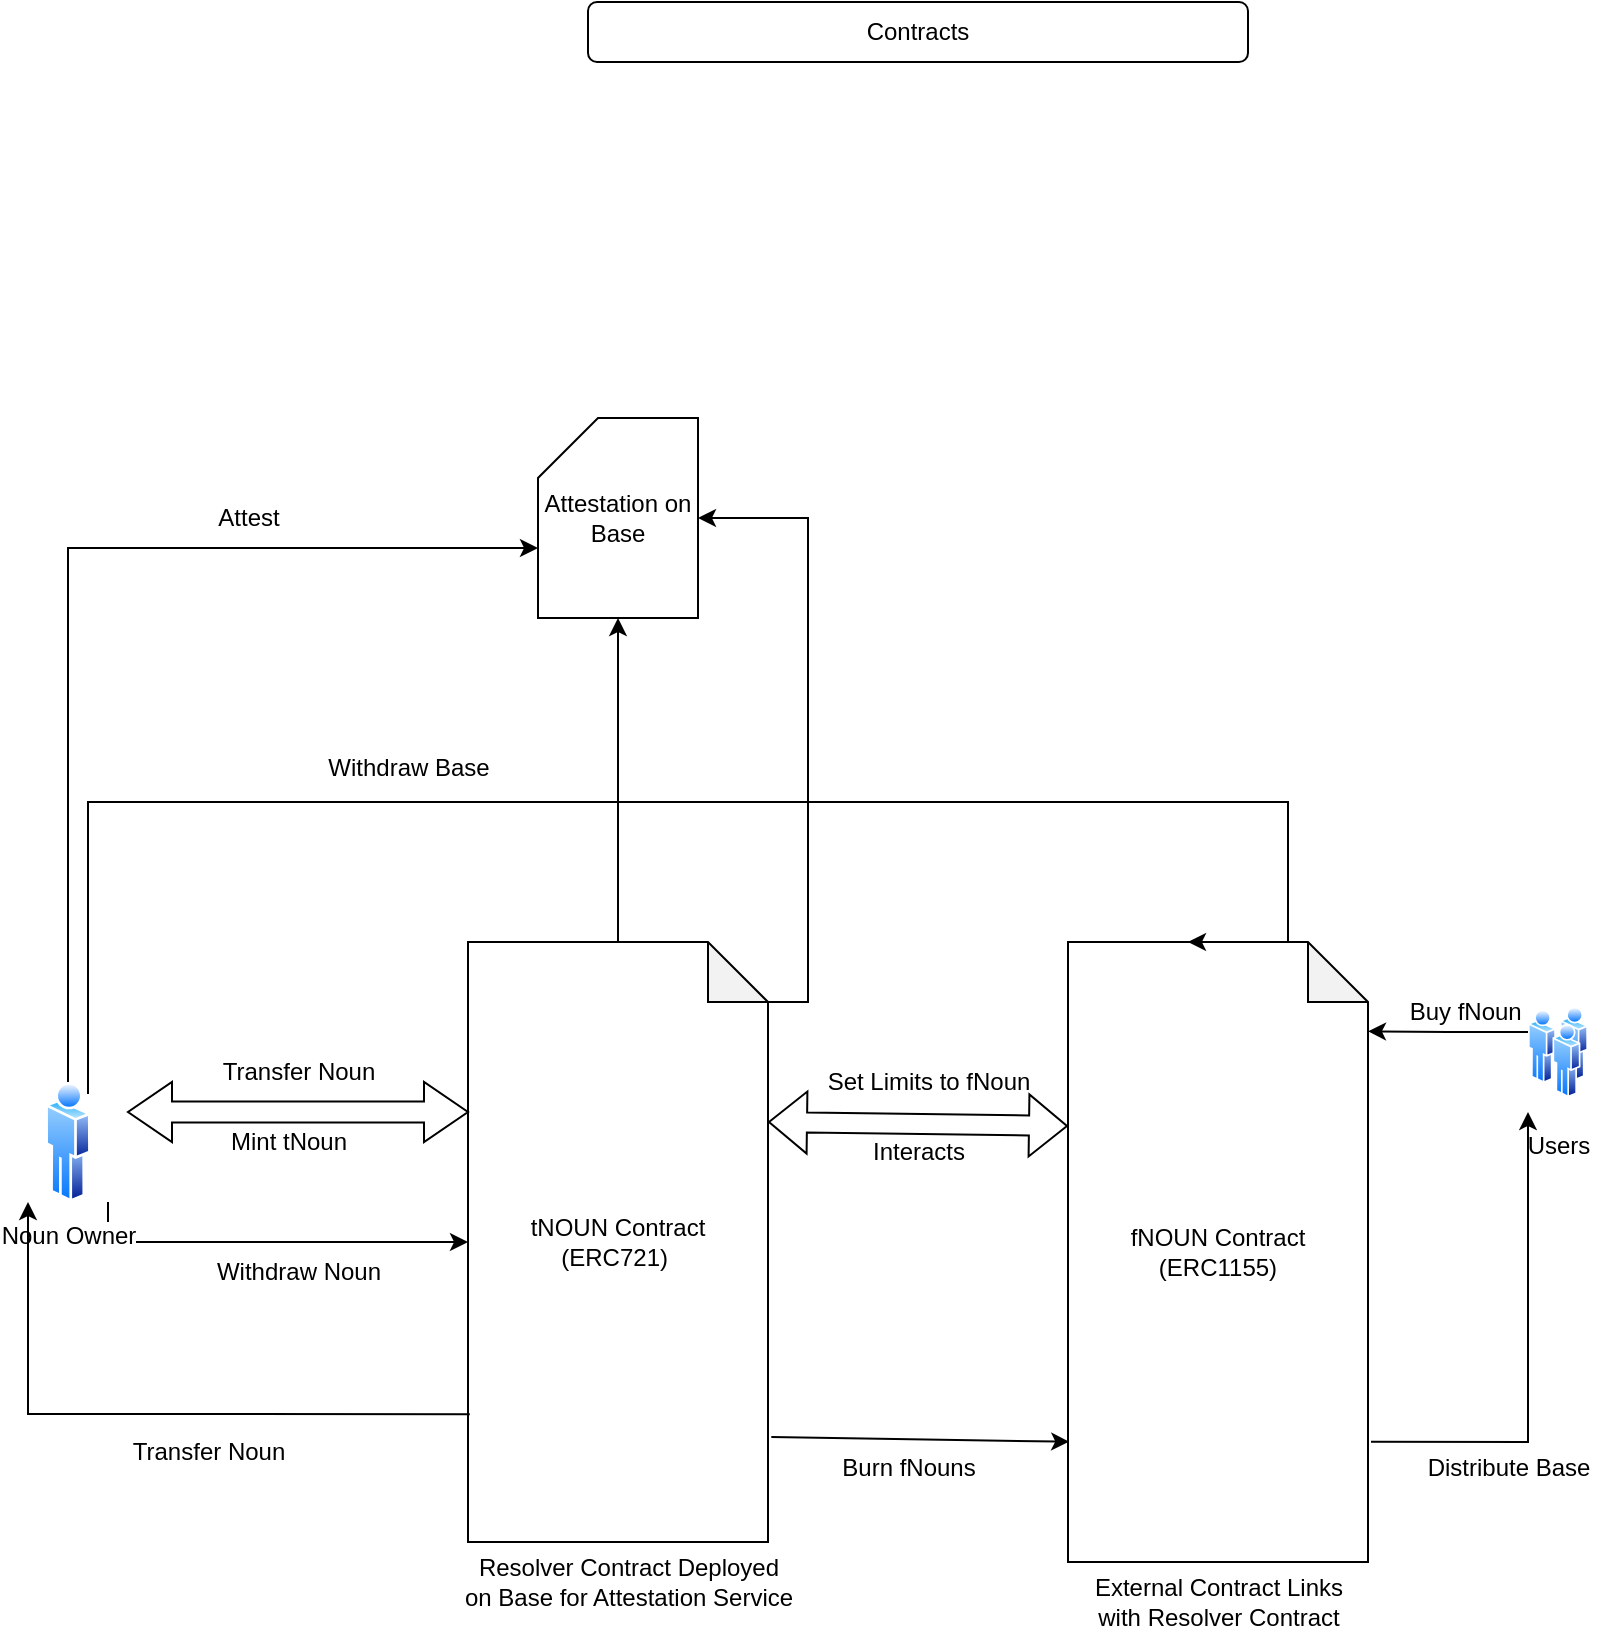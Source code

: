 <mxfile version="21.8.0" type="device">
  <diagram name="Page-1" id="13jxI1L9Yx6jpZUjijWF">
    <mxGraphModel dx="412" dy="1318" grid="1" gridSize="10" guides="1" tooltips="1" connect="1" arrows="1" fold="1" page="1" pageScale="1" pageWidth="850" pageHeight="1100" math="0" shadow="0">
      <root>
        <mxCell id="0" />
        <mxCell id="1" parent="0" />
        <mxCell id="u_wH7tUUsJqZgx_838mm-10" style="edgeStyle=orthogonalEdgeStyle;rounded=0;orthogonalLoop=1;jettySize=auto;html=1;exitX=0.5;exitY=0;exitDx=0;exitDy=0;exitPerimeter=0;" edge="1" parent="1" source="u_wH7tUUsJqZgx_838mm-1" target="u_wH7tUUsJqZgx_838mm-9">
          <mxGeometry relative="1" as="geometry" />
        </mxCell>
        <mxCell id="u_wH7tUUsJqZgx_838mm-1" value="tNOUN Contract &lt;br&gt;(ERC721)&amp;nbsp;" style="shape=note;whiteSpace=wrap;html=1;backgroundOutline=1;darkOpacity=0.05;" vertex="1" parent="1">
          <mxGeometry x="250" y="80" width="150" height="300" as="geometry" />
        </mxCell>
        <mxCell id="u_wH7tUUsJqZgx_838mm-2" value="fNOUN Contract&lt;br&gt;(ERC1155)" style="shape=note;whiteSpace=wrap;html=1;backgroundOutline=1;darkOpacity=0.05;" vertex="1" parent="1">
          <mxGeometry x="550" y="80" width="150" height="310" as="geometry" />
        </mxCell>
        <mxCell id="u_wH7tUUsJqZgx_838mm-4" value="Contracts" style="rounded=1;whiteSpace=wrap;html=1;" vertex="1" parent="1">
          <mxGeometry x="310" y="-390" width="330" height="30" as="geometry" />
        </mxCell>
        <mxCell id="u_wH7tUUsJqZgx_838mm-35" style="edgeStyle=orthogonalEdgeStyle;rounded=0;orthogonalLoop=1;jettySize=auto;html=1;exitX=1;exitY=1;exitDx=0;exitDy=0;exitPerimeter=0;" edge="1" parent="1" source="u_wH7tUUsJqZgx_838mm-5" target="u_wH7tUUsJqZgx_838mm-1">
          <mxGeometry relative="1" as="geometry" />
        </mxCell>
        <mxCell id="u_wH7tUUsJqZgx_838mm-5" value="Noun Owner" style="shape=image;verticalLabelPosition=bottom;verticalAlign=top;html=1;outlineConnect=0;labelBackgroundColor=default;aspect=fixed;perimeter=ellipsePerimeter;shadow=0;dashed=0;spacingTop=3;image=img/lib/active_directory/user.svg;" vertex="1" parent="1">
          <mxGeometry x="30" y="150" width="40" height="60" as="geometry" />
        </mxCell>
        <mxCell id="u_wH7tUUsJqZgx_838mm-6" value="Resolver Contract Deployed &lt;br&gt;on Base for Attestation Service" style="text;html=1;align=center;verticalAlign=middle;resizable=0;points=[];autosize=1;strokeColor=none;fillColor=none;" vertex="1" parent="1">
          <mxGeometry x="235" y="380" width="190" height="40" as="geometry" />
        </mxCell>
        <mxCell id="u_wH7tUUsJqZgx_838mm-7" value="External Contract Links &lt;br&gt;with Resolver Contract" style="text;html=1;align=center;verticalAlign=middle;resizable=0;points=[];autosize=1;strokeColor=none;fillColor=none;" vertex="1" parent="1">
          <mxGeometry x="550" y="390" width="150" height="40" as="geometry" />
        </mxCell>
        <mxCell id="u_wH7tUUsJqZgx_838mm-9" value="Attestation on&lt;br&gt;Base" style="shape=card;whiteSpace=wrap;html=1;" vertex="1" parent="1">
          <mxGeometry x="285" y="-182" width="80" height="100" as="geometry" />
        </mxCell>
        <mxCell id="u_wH7tUUsJqZgx_838mm-11" style="edgeStyle=orthogonalEdgeStyle;rounded=0;orthogonalLoop=1;jettySize=auto;html=1;exitX=0.5;exitY=0;exitDx=0;exitDy=0;exitPerimeter=0;entryX=0;entryY=0;entryDx=0;entryDy=65;entryPerimeter=0;" edge="1" parent="1" source="u_wH7tUUsJqZgx_838mm-5" target="u_wH7tUUsJqZgx_838mm-9">
          <mxGeometry relative="1" as="geometry" />
        </mxCell>
        <mxCell id="u_wH7tUUsJqZgx_838mm-13" value="Attest" style="text;html=1;align=center;verticalAlign=middle;resizable=0;points=[];autosize=1;strokeColor=none;fillColor=none;" vertex="1" parent="1">
          <mxGeometry x="115" y="-147" width="50" height="30" as="geometry" />
        </mxCell>
        <mxCell id="u_wH7tUUsJqZgx_838mm-20" value="" style="html=1;shadow=0;dashed=0;align=center;verticalAlign=middle;shape=mxgraph.arrows2.twoWayArrow;dy=0.65;dx=22;" vertex="1" parent="1">
          <mxGeometry x="80" y="150" width="170" height="30" as="geometry" />
        </mxCell>
        <mxCell id="u_wH7tUUsJqZgx_838mm-21" value="Transfer Noun" style="text;html=1;align=center;verticalAlign=middle;resizable=0;points=[];autosize=1;strokeColor=none;fillColor=none;" vertex="1" parent="1">
          <mxGeometry x="115" y="130" width="100" height="30" as="geometry" />
        </mxCell>
        <mxCell id="u_wH7tUUsJqZgx_838mm-22" value="Mint tNoun" style="text;html=1;align=center;verticalAlign=middle;resizable=0;points=[];autosize=1;strokeColor=none;fillColor=none;" vertex="1" parent="1">
          <mxGeometry x="120" y="165" width="80" height="30" as="geometry" />
        </mxCell>
        <mxCell id="u_wH7tUUsJqZgx_838mm-26" value="Set Limits to fNoun" style="text;html=1;align=center;verticalAlign=middle;resizable=0;points=[];autosize=1;strokeColor=none;fillColor=none;" vertex="1" parent="1">
          <mxGeometry x="420" y="135" width="120" height="30" as="geometry" />
        </mxCell>
        <mxCell id="u_wH7tUUsJqZgx_838mm-29" style="edgeStyle=orthogonalEdgeStyle;rounded=0;orthogonalLoop=1;jettySize=auto;html=1;exitX=0;exitY=0.333;exitDx=0;exitDy=0;exitPerimeter=0;entryX=1;entryY=0.144;entryDx=0;entryDy=0;entryPerimeter=0;" edge="1" parent="1" source="u_wH7tUUsJqZgx_838mm-28" target="u_wH7tUUsJqZgx_838mm-2">
          <mxGeometry relative="1" as="geometry">
            <mxPoint x="760" y="147.667" as="targetPoint" />
          </mxGeometry>
        </mxCell>
        <mxCell id="u_wH7tUUsJqZgx_838mm-28" value="Users" style="shape=image;verticalLabelPosition=bottom;verticalAlign=top;html=1;outlineConnect=0;labelBackgroundColor=default;aspect=fixed;perimeter=ellipsePerimeter;shadow=0;dashed=0;spacingTop=3;image=img/lib/active_directory/users.svg;" vertex="1" parent="1">
          <mxGeometry x="780" y="105" width="30" height="60" as="geometry" />
        </mxCell>
        <mxCell id="u_wH7tUUsJqZgx_838mm-30" value="Buy fNoun&amp;nbsp;" style="text;html=1;align=center;verticalAlign=middle;resizable=0;points=[];autosize=1;strokeColor=none;fillColor=none;" vertex="1" parent="1">
          <mxGeometry x="710" y="100" width="80" height="30" as="geometry" />
        </mxCell>
        <mxCell id="u_wH7tUUsJqZgx_838mm-31" style="edgeStyle=orthogonalEdgeStyle;rounded=0;orthogonalLoop=1;jettySize=auto;html=1;exitX=0.75;exitY=0.1;exitDx=0;exitDy=0;exitPerimeter=0;entryX=0;entryY=0;entryDx=60;entryDy=0;entryPerimeter=0;" edge="1" parent="1" source="u_wH7tUUsJqZgx_838mm-5" target="u_wH7tUUsJqZgx_838mm-2">
          <mxGeometry relative="1" as="geometry">
            <Array as="points">
              <mxPoint x="60" y="10" />
              <mxPoint x="660" y="10" />
            </Array>
          </mxGeometry>
        </mxCell>
        <mxCell id="u_wH7tUUsJqZgx_838mm-32" value="Withdraw Base" style="text;html=1;align=center;verticalAlign=middle;resizable=0;points=[];autosize=1;strokeColor=none;fillColor=none;" vertex="1" parent="1">
          <mxGeometry x="170" y="-22" width="100" height="30" as="geometry" />
        </mxCell>
        <mxCell id="u_wH7tUUsJqZgx_838mm-33" value="" style="shape=flexArrow;endArrow=classic;startArrow=classic;html=1;rounded=0;exitX=1;exitY=0.196;exitDx=0;exitDy=0;exitPerimeter=0;" edge="1" parent="1">
          <mxGeometry width="100" height="100" relative="1" as="geometry">
            <mxPoint x="400.0" y="170.0" as="sourcePoint" />
            <mxPoint x="550" y="172" as="targetPoint" />
          </mxGeometry>
        </mxCell>
        <mxCell id="u_wH7tUUsJqZgx_838mm-34" value="Interacts" style="text;html=1;align=center;verticalAlign=middle;resizable=0;points=[];autosize=1;strokeColor=none;fillColor=none;" vertex="1" parent="1">
          <mxGeometry x="440" y="170" width="70" height="30" as="geometry" />
        </mxCell>
        <mxCell id="u_wH7tUUsJqZgx_838mm-36" style="edgeStyle=orthogonalEdgeStyle;rounded=0;orthogonalLoop=1;jettySize=auto;html=1;exitX=0;exitY=0;exitDx=150;exitDy=30;exitPerimeter=0;entryX=1;entryY=0.5;entryDx=0;entryDy=0;entryPerimeter=0;" edge="1" parent="1" source="u_wH7tUUsJqZgx_838mm-1" target="u_wH7tUUsJqZgx_838mm-9">
          <mxGeometry relative="1" as="geometry" />
        </mxCell>
        <mxCell id="u_wH7tUUsJqZgx_838mm-37" value="Withdraw Noun" style="text;html=1;align=center;verticalAlign=middle;resizable=0;points=[];autosize=1;strokeColor=none;fillColor=none;" vertex="1" parent="1">
          <mxGeometry x="110" y="230" width="110" height="30" as="geometry" />
        </mxCell>
        <mxCell id="u_wH7tUUsJqZgx_838mm-39" value="" style="endArrow=classic;html=1;rounded=0;exitX=0.006;exitY=0.787;exitDx=0;exitDy=0;exitPerimeter=0;entryX=0;entryY=1;entryDx=0;entryDy=0;entryPerimeter=0;" edge="1" parent="1" source="u_wH7tUUsJqZgx_838mm-1" target="u_wH7tUUsJqZgx_838mm-5">
          <mxGeometry width="50" height="50" relative="1" as="geometry">
            <mxPoint x="210" y="220" as="sourcePoint" />
            <mxPoint x="260" y="170" as="targetPoint" />
            <Array as="points">
              <mxPoint x="30" y="316" />
            </Array>
          </mxGeometry>
        </mxCell>
        <mxCell id="u_wH7tUUsJqZgx_838mm-40" value="Transfer Noun" style="text;html=1;align=center;verticalAlign=middle;resizable=0;points=[];autosize=1;strokeColor=none;fillColor=none;" vertex="1" parent="1">
          <mxGeometry x="70" y="320" width="100" height="30" as="geometry" />
        </mxCell>
        <mxCell id="u_wH7tUUsJqZgx_838mm-41" value="" style="endArrow=classic;html=1;rounded=0;entryX=0.004;entryY=0.806;entryDx=0;entryDy=0;entryPerimeter=0;exitX=1.011;exitY=0.825;exitDx=0;exitDy=0;exitPerimeter=0;" edge="1" parent="1" source="u_wH7tUUsJqZgx_838mm-1" target="u_wH7tUUsJqZgx_838mm-2">
          <mxGeometry width="50" height="50" relative="1" as="geometry">
            <mxPoint x="210" y="220" as="sourcePoint" />
            <mxPoint x="260" y="170" as="targetPoint" />
          </mxGeometry>
        </mxCell>
        <mxCell id="u_wH7tUUsJqZgx_838mm-42" value="Burn fNouns" style="text;html=1;align=center;verticalAlign=middle;resizable=0;points=[];autosize=1;strokeColor=none;fillColor=none;" vertex="1" parent="1">
          <mxGeometry x="425" y="328" width="90" height="30" as="geometry" />
        </mxCell>
        <mxCell id="u_wH7tUUsJqZgx_838mm-43" value="" style="endArrow=classic;html=1;rounded=0;entryX=0;entryY=1;entryDx=0;entryDy=0;entryPerimeter=0;exitX=1.01;exitY=0.806;exitDx=0;exitDy=0;exitPerimeter=0;" edge="1" parent="1" source="u_wH7tUUsJqZgx_838mm-2" target="u_wH7tUUsJqZgx_838mm-28">
          <mxGeometry width="50" height="50" relative="1" as="geometry">
            <mxPoint x="210" y="220" as="sourcePoint" />
            <mxPoint x="260" y="170" as="targetPoint" />
            <Array as="points">
              <mxPoint x="780" y="330" />
            </Array>
          </mxGeometry>
        </mxCell>
        <mxCell id="u_wH7tUUsJqZgx_838mm-44" value="Distribute Base" style="text;html=1;align=center;verticalAlign=middle;resizable=0;points=[];autosize=1;strokeColor=none;fillColor=none;" vertex="1" parent="1">
          <mxGeometry x="720" y="328" width="100" height="30" as="geometry" />
        </mxCell>
      </root>
    </mxGraphModel>
  </diagram>
</mxfile>
